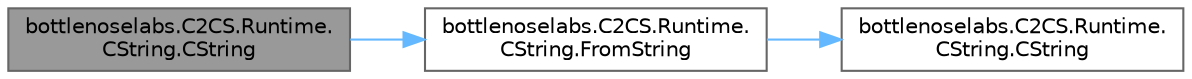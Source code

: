 digraph "bottlenoselabs.C2CS.Runtime.CString.CString"
{
 // LATEX_PDF_SIZE
  bgcolor="transparent";
  edge [fontname=Helvetica,fontsize=10,labelfontname=Helvetica,labelfontsize=10];
  node [fontname=Helvetica,fontsize=10,shape=box,height=0.2,width=0.4];
  rankdir="LR";
  Node1 [id="Node000001",label="bottlenoselabs.C2CS.Runtime.\lCString.CString",height=0.2,width=0.4,color="gray40", fillcolor="grey60", style="filled", fontcolor="black",tooltip="Initializes a new instance of the CString struct."];
  Node1 -> Node2 [id="edge1_Node000001_Node000002",color="steelblue1",style="solid",tooltip=" "];
  Node2 [id="Node000002",label="bottlenoselabs.C2CS.Runtime.\lCString.FromString",height=0.2,width=0.4,color="grey40", fillcolor="white", style="filled",URL="$structbottlenoselabs_1_1_c2_c_s_1_1_runtime_1_1_c_string.html#af7043d592a24c1e064941c9980b357bb",tooltip="Converts a UTF-16 string to a C style string (one dimensional byte array terminated by a 0x0) by allo..."];
  Node2 -> Node3 [id="edge2_Node000002_Node000003",color="steelblue1",style="solid",tooltip=" "];
  Node3 [id="Node000003",label="bottlenoselabs.C2CS.Runtime.\lCString.CString",height=0.2,width=0.4,color="grey40", fillcolor="white", style="filled",URL="$structbottlenoselabs_1_1_c2_c_s_1_1_runtime_1_1_c_string.html#aeaa533ca15213c5ab220cf7c3966474b",tooltip="Initializes a new instance of the CString struct."];
}
